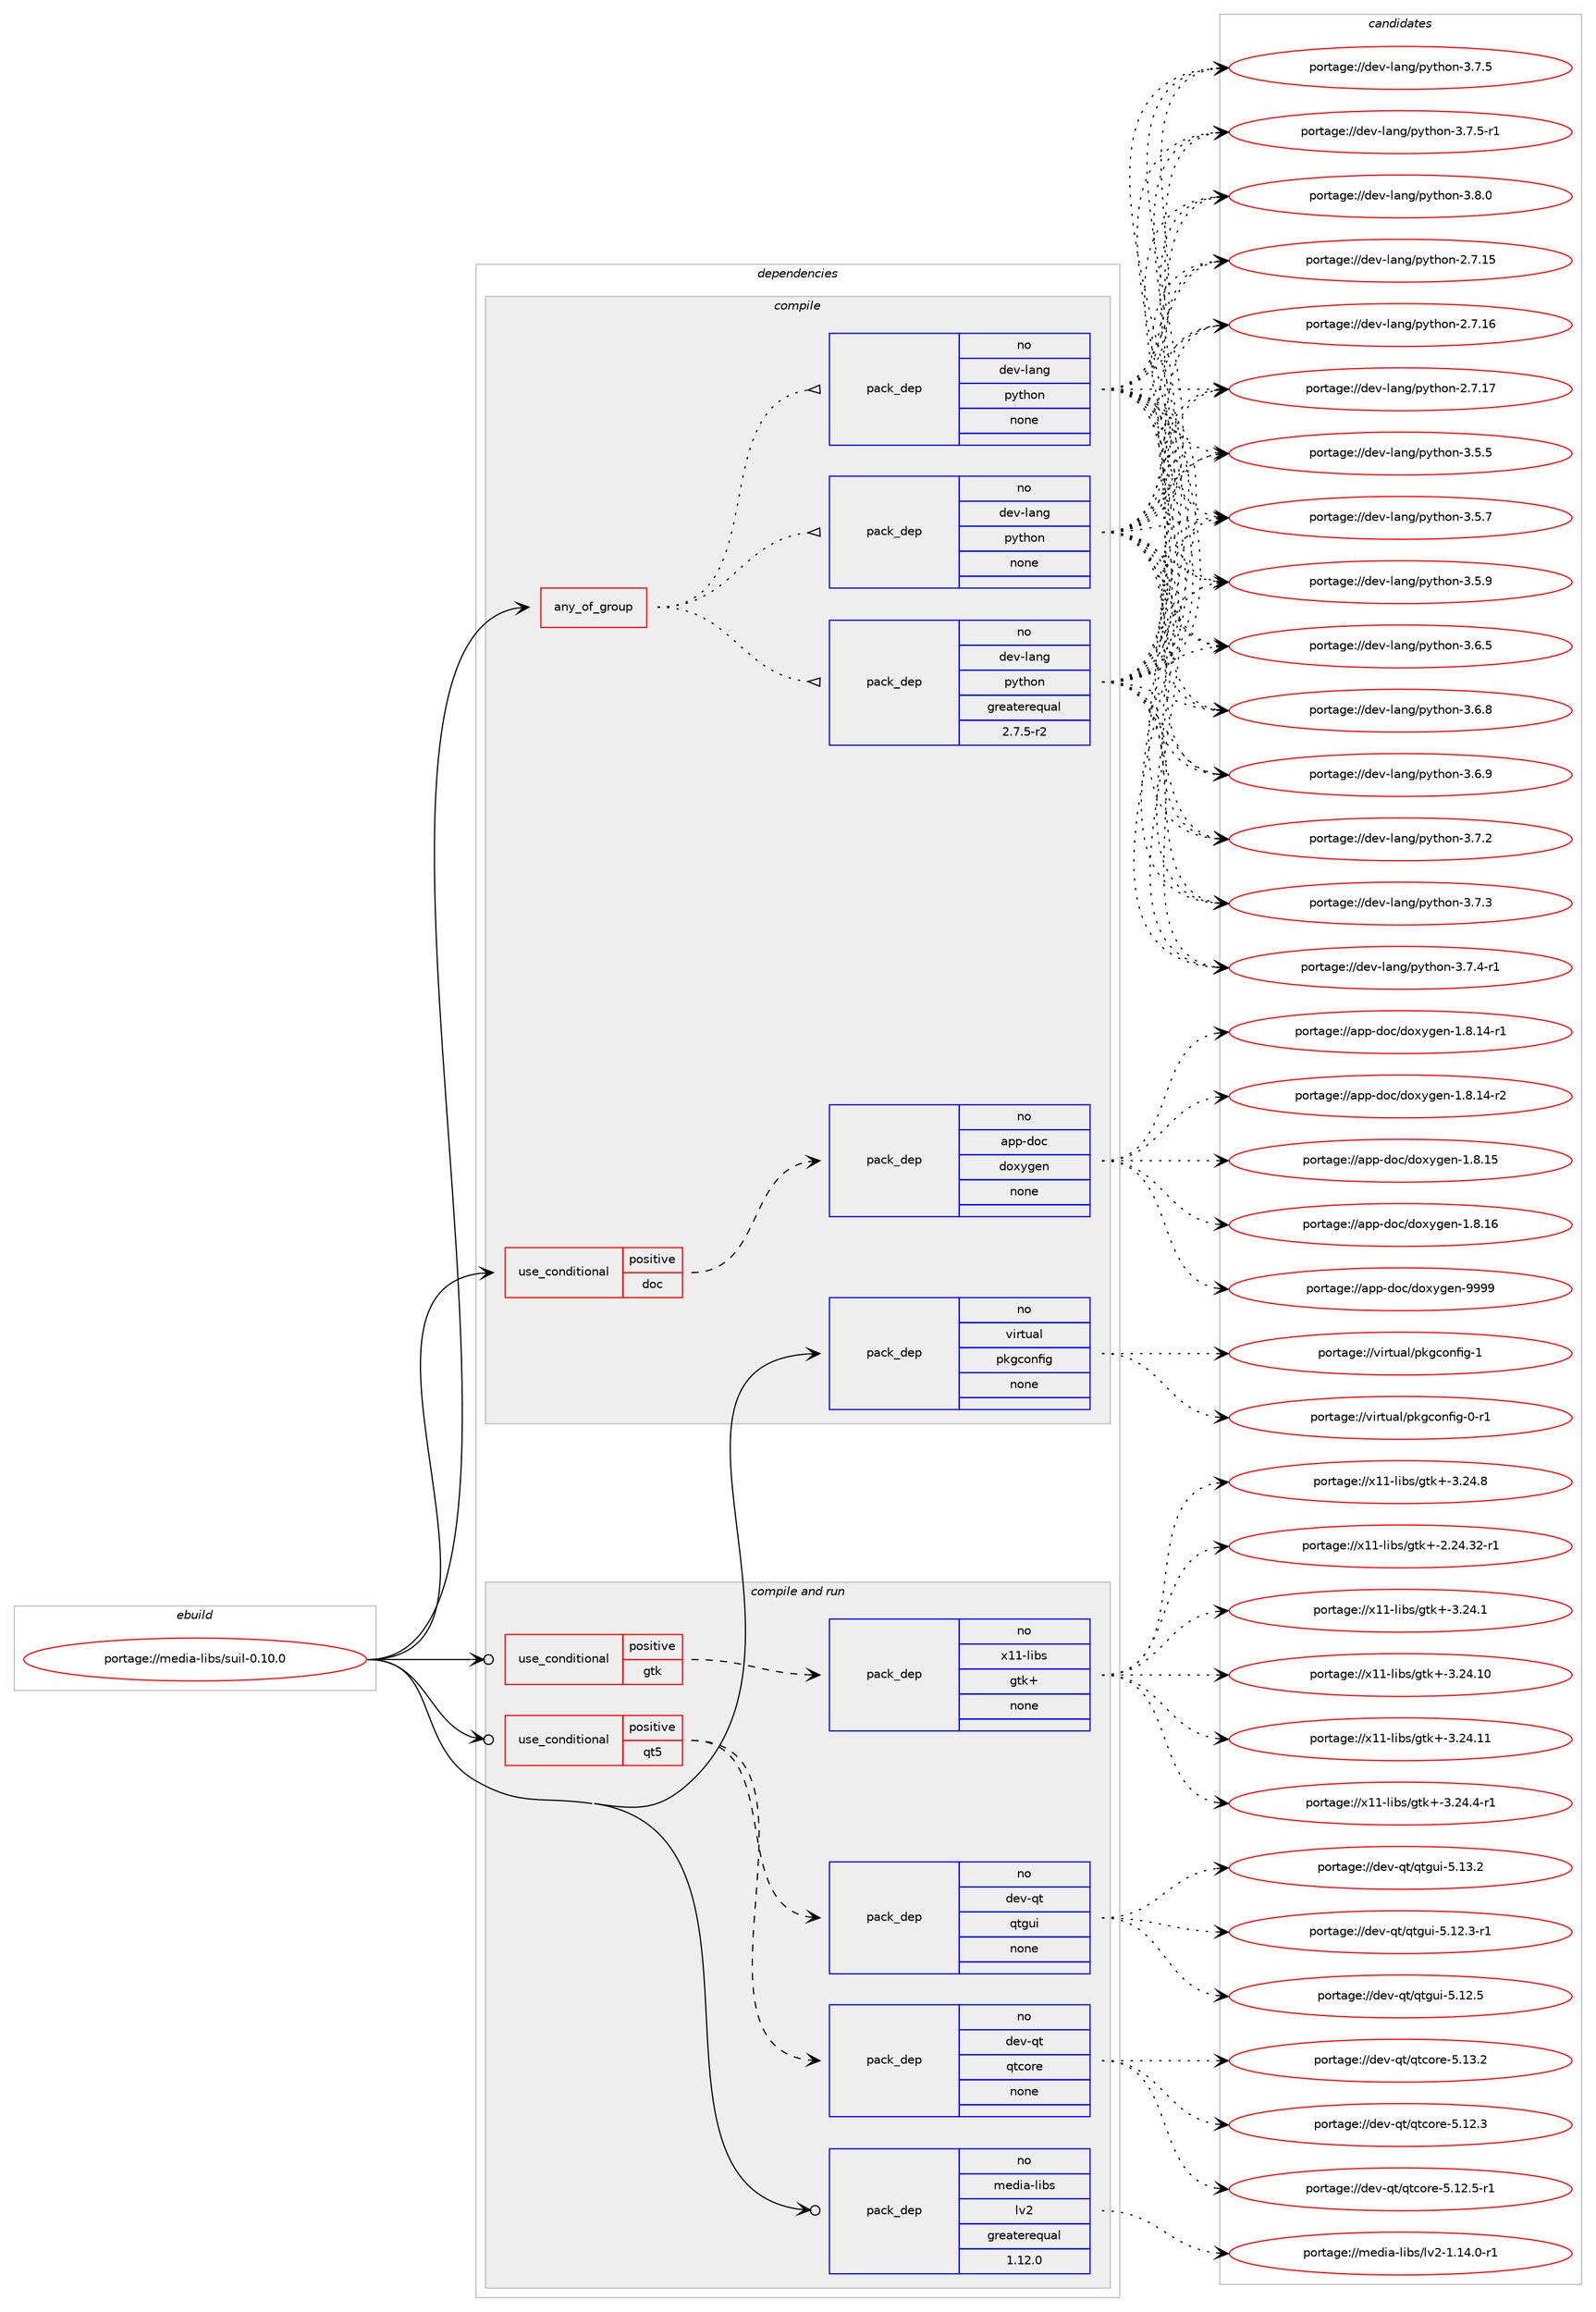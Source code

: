 digraph prolog {

# *************
# Graph options
# *************

newrank=true;
concentrate=true;
compound=true;
graph [rankdir=LR,fontname=Helvetica,fontsize=10,ranksep=1.5];#, ranksep=2.5, nodesep=0.2];
edge  [arrowhead=vee];
node  [fontname=Helvetica,fontsize=10];

# **********
# The ebuild
# **********

subgraph cluster_leftcol {
color=gray;
rank=same;
label=<<i>ebuild</i>>;
id [label="portage://media-libs/suil-0.10.0", color=red, width=4, href="../media-libs/suil-0.10.0.svg"];
}

# ****************
# The dependencies
# ****************

subgraph cluster_midcol {
color=gray;
label=<<i>dependencies</i>>;
subgraph cluster_compile {
fillcolor="#eeeeee";
style=filled;
label=<<i>compile</i>>;
subgraph any5210 {
dependency324621 [label=<<TABLE BORDER="0" CELLBORDER="1" CELLSPACING="0" CELLPADDING="4"><TR><TD CELLPADDING="10">any_of_group</TD></TR></TABLE>>, shape=none, color=red];subgraph pack238119 {
dependency324622 [label=<<TABLE BORDER="0" CELLBORDER="1" CELLSPACING="0" CELLPADDING="4" WIDTH="220"><TR><TD ROWSPAN="6" CELLPADDING="30">pack_dep</TD></TR><TR><TD WIDTH="110">no</TD></TR><TR><TD>dev-lang</TD></TR><TR><TD>python</TD></TR><TR><TD>none</TD></TR><TR><TD></TD></TR></TABLE>>, shape=none, color=blue];
}
dependency324621:e -> dependency324622:w [weight=20,style="dotted",arrowhead="oinv"];
subgraph pack238120 {
dependency324623 [label=<<TABLE BORDER="0" CELLBORDER="1" CELLSPACING="0" CELLPADDING="4" WIDTH="220"><TR><TD ROWSPAN="6" CELLPADDING="30">pack_dep</TD></TR><TR><TD WIDTH="110">no</TD></TR><TR><TD>dev-lang</TD></TR><TR><TD>python</TD></TR><TR><TD>none</TD></TR><TR><TD></TD></TR></TABLE>>, shape=none, color=blue];
}
dependency324621:e -> dependency324623:w [weight=20,style="dotted",arrowhead="oinv"];
subgraph pack238121 {
dependency324624 [label=<<TABLE BORDER="0" CELLBORDER="1" CELLSPACING="0" CELLPADDING="4" WIDTH="220"><TR><TD ROWSPAN="6" CELLPADDING="30">pack_dep</TD></TR><TR><TD WIDTH="110">no</TD></TR><TR><TD>dev-lang</TD></TR><TR><TD>python</TD></TR><TR><TD>greaterequal</TD></TR><TR><TD>2.7.5-r2</TD></TR></TABLE>>, shape=none, color=blue];
}
dependency324621:e -> dependency324624:w [weight=20,style="dotted",arrowhead="oinv"];
}
id:e -> dependency324621:w [weight=20,style="solid",arrowhead="vee"];
subgraph cond81154 {
dependency324625 [label=<<TABLE BORDER="0" CELLBORDER="1" CELLSPACING="0" CELLPADDING="4"><TR><TD ROWSPAN="3" CELLPADDING="10">use_conditional</TD></TR><TR><TD>positive</TD></TR><TR><TD>doc</TD></TR></TABLE>>, shape=none, color=red];
subgraph pack238122 {
dependency324626 [label=<<TABLE BORDER="0" CELLBORDER="1" CELLSPACING="0" CELLPADDING="4" WIDTH="220"><TR><TD ROWSPAN="6" CELLPADDING="30">pack_dep</TD></TR><TR><TD WIDTH="110">no</TD></TR><TR><TD>app-doc</TD></TR><TR><TD>doxygen</TD></TR><TR><TD>none</TD></TR><TR><TD></TD></TR></TABLE>>, shape=none, color=blue];
}
dependency324625:e -> dependency324626:w [weight=20,style="dashed",arrowhead="vee"];
}
id:e -> dependency324625:w [weight=20,style="solid",arrowhead="vee"];
subgraph pack238123 {
dependency324627 [label=<<TABLE BORDER="0" CELLBORDER="1" CELLSPACING="0" CELLPADDING="4" WIDTH="220"><TR><TD ROWSPAN="6" CELLPADDING="30">pack_dep</TD></TR><TR><TD WIDTH="110">no</TD></TR><TR><TD>virtual</TD></TR><TR><TD>pkgconfig</TD></TR><TR><TD>none</TD></TR><TR><TD></TD></TR></TABLE>>, shape=none, color=blue];
}
id:e -> dependency324627:w [weight=20,style="solid",arrowhead="vee"];
}
subgraph cluster_compileandrun {
fillcolor="#eeeeee";
style=filled;
label=<<i>compile and run</i>>;
subgraph cond81155 {
dependency324628 [label=<<TABLE BORDER="0" CELLBORDER="1" CELLSPACING="0" CELLPADDING="4"><TR><TD ROWSPAN="3" CELLPADDING="10">use_conditional</TD></TR><TR><TD>positive</TD></TR><TR><TD>gtk</TD></TR></TABLE>>, shape=none, color=red];
subgraph pack238124 {
dependency324629 [label=<<TABLE BORDER="0" CELLBORDER="1" CELLSPACING="0" CELLPADDING="4" WIDTH="220"><TR><TD ROWSPAN="6" CELLPADDING="30">pack_dep</TD></TR><TR><TD WIDTH="110">no</TD></TR><TR><TD>x11-libs</TD></TR><TR><TD>gtk+</TD></TR><TR><TD>none</TD></TR><TR><TD></TD></TR></TABLE>>, shape=none, color=blue];
}
dependency324628:e -> dependency324629:w [weight=20,style="dashed",arrowhead="vee"];
}
id:e -> dependency324628:w [weight=20,style="solid",arrowhead="odotvee"];
subgraph cond81156 {
dependency324630 [label=<<TABLE BORDER="0" CELLBORDER="1" CELLSPACING="0" CELLPADDING="4"><TR><TD ROWSPAN="3" CELLPADDING="10">use_conditional</TD></TR><TR><TD>positive</TD></TR><TR><TD>qt5</TD></TR></TABLE>>, shape=none, color=red];
subgraph pack238125 {
dependency324631 [label=<<TABLE BORDER="0" CELLBORDER="1" CELLSPACING="0" CELLPADDING="4" WIDTH="220"><TR><TD ROWSPAN="6" CELLPADDING="30">pack_dep</TD></TR><TR><TD WIDTH="110">no</TD></TR><TR><TD>dev-qt</TD></TR><TR><TD>qtcore</TD></TR><TR><TD>none</TD></TR><TR><TD></TD></TR></TABLE>>, shape=none, color=blue];
}
dependency324630:e -> dependency324631:w [weight=20,style="dashed",arrowhead="vee"];
subgraph pack238126 {
dependency324632 [label=<<TABLE BORDER="0" CELLBORDER="1" CELLSPACING="0" CELLPADDING="4" WIDTH="220"><TR><TD ROWSPAN="6" CELLPADDING="30">pack_dep</TD></TR><TR><TD WIDTH="110">no</TD></TR><TR><TD>dev-qt</TD></TR><TR><TD>qtgui</TD></TR><TR><TD>none</TD></TR><TR><TD></TD></TR></TABLE>>, shape=none, color=blue];
}
dependency324630:e -> dependency324632:w [weight=20,style="dashed",arrowhead="vee"];
}
id:e -> dependency324630:w [weight=20,style="solid",arrowhead="odotvee"];
subgraph pack238127 {
dependency324633 [label=<<TABLE BORDER="0" CELLBORDER="1" CELLSPACING="0" CELLPADDING="4" WIDTH="220"><TR><TD ROWSPAN="6" CELLPADDING="30">pack_dep</TD></TR><TR><TD WIDTH="110">no</TD></TR><TR><TD>media-libs</TD></TR><TR><TD>lv2</TD></TR><TR><TD>greaterequal</TD></TR><TR><TD>1.12.0</TD></TR></TABLE>>, shape=none, color=blue];
}
id:e -> dependency324633:w [weight=20,style="solid",arrowhead="odotvee"];
}
subgraph cluster_run {
fillcolor="#eeeeee";
style=filled;
label=<<i>run</i>>;
}
}

# **************
# The candidates
# **************

subgraph cluster_choices {
rank=same;
color=gray;
label=<<i>candidates</i>>;

subgraph choice238119 {
color=black;
nodesep=1;
choiceportage10010111845108971101034711212111610411111045504655464953 [label="portage://dev-lang/python-2.7.15", color=red, width=4,href="../dev-lang/python-2.7.15.svg"];
choiceportage10010111845108971101034711212111610411111045504655464954 [label="portage://dev-lang/python-2.7.16", color=red, width=4,href="../dev-lang/python-2.7.16.svg"];
choiceportage10010111845108971101034711212111610411111045504655464955 [label="portage://dev-lang/python-2.7.17", color=red, width=4,href="../dev-lang/python-2.7.17.svg"];
choiceportage100101118451089711010347112121116104111110455146534653 [label="portage://dev-lang/python-3.5.5", color=red, width=4,href="../dev-lang/python-3.5.5.svg"];
choiceportage100101118451089711010347112121116104111110455146534655 [label="portage://dev-lang/python-3.5.7", color=red, width=4,href="../dev-lang/python-3.5.7.svg"];
choiceportage100101118451089711010347112121116104111110455146534657 [label="portage://dev-lang/python-3.5.9", color=red, width=4,href="../dev-lang/python-3.5.9.svg"];
choiceportage100101118451089711010347112121116104111110455146544653 [label="portage://dev-lang/python-3.6.5", color=red, width=4,href="../dev-lang/python-3.6.5.svg"];
choiceportage100101118451089711010347112121116104111110455146544656 [label="portage://dev-lang/python-3.6.8", color=red, width=4,href="../dev-lang/python-3.6.8.svg"];
choiceportage100101118451089711010347112121116104111110455146544657 [label="portage://dev-lang/python-3.6.9", color=red, width=4,href="../dev-lang/python-3.6.9.svg"];
choiceportage100101118451089711010347112121116104111110455146554650 [label="portage://dev-lang/python-3.7.2", color=red, width=4,href="../dev-lang/python-3.7.2.svg"];
choiceportage100101118451089711010347112121116104111110455146554651 [label="portage://dev-lang/python-3.7.3", color=red, width=4,href="../dev-lang/python-3.7.3.svg"];
choiceportage1001011184510897110103471121211161041111104551465546524511449 [label="portage://dev-lang/python-3.7.4-r1", color=red, width=4,href="../dev-lang/python-3.7.4-r1.svg"];
choiceportage100101118451089711010347112121116104111110455146554653 [label="portage://dev-lang/python-3.7.5", color=red, width=4,href="../dev-lang/python-3.7.5.svg"];
choiceportage1001011184510897110103471121211161041111104551465546534511449 [label="portage://dev-lang/python-3.7.5-r1", color=red, width=4,href="../dev-lang/python-3.7.5-r1.svg"];
choiceportage100101118451089711010347112121116104111110455146564648 [label="portage://dev-lang/python-3.8.0", color=red, width=4,href="../dev-lang/python-3.8.0.svg"];
dependency324622:e -> choiceportage10010111845108971101034711212111610411111045504655464953:w [style=dotted,weight="100"];
dependency324622:e -> choiceportage10010111845108971101034711212111610411111045504655464954:w [style=dotted,weight="100"];
dependency324622:e -> choiceportage10010111845108971101034711212111610411111045504655464955:w [style=dotted,weight="100"];
dependency324622:e -> choiceportage100101118451089711010347112121116104111110455146534653:w [style=dotted,weight="100"];
dependency324622:e -> choiceportage100101118451089711010347112121116104111110455146534655:w [style=dotted,weight="100"];
dependency324622:e -> choiceportage100101118451089711010347112121116104111110455146534657:w [style=dotted,weight="100"];
dependency324622:e -> choiceportage100101118451089711010347112121116104111110455146544653:w [style=dotted,weight="100"];
dependency324622:e -> choiceportage100101118451089711010347112121116104111110455146544656:w [style=dotted,weight="100"];
dependency324622:e -> choiceportage100101118451089711010347112121116104111110455146544657:w [style=dotted,weight="100"];
dependency324622:e -> choiceportage100101118451089711010347112121116104111110455146554650:w [style=dotted,weight="100"];
dependency324622:e -> choiceportage100101118451089711010347112121116104111110455146554651:w [style=dotted,weight="100"];
dependency324622:e -> choiceportage1001011184510897110103471121211161041111104551465546524511449:w [style=dotted,weight="100"];
dependency324622:e -> choiceportage100101118451089711010347112121116104111110455146554653:w [style=dotted,weight="100"];
dependency324622:e -> choiceportage1001011184510897110103471121211161041111104551465546534511449:w [style=dotted,weight="100"];
dependency324622:e -> choiceportage100101118451089711010347112121116104111110455146564648:w [style=dotted,weight="100"];
}
subgraph choice238120 {
color=black;
nodesep=1;
choiceportage10010111845108971101034711212111610411111045504655464953 [label="portage://dev-lang/python-2.7.15", color=red, width=4,href="../dev-lang/python-2.7.15.svg"];
choiceportage10010111845108971101034711212111610411111045504655464954 [label="portage://dev-lang/python-2.7.16", color=red, width=4,href="../dev-lang/python-2.7.16.svg"];
choiceportage10010111845108971101034711212111610411111045504655464955 [label="portage://dev-lang/python-2.7.17", color=red, width=4,href="../dev-lang/python-2.7.17.svg"];
choiceportage100101118451089711010347112121116104111110455146534653 [label="portage://dev-lang/python-3.5.5", color=red, width=4,href="../dev-lang/python-3.5.5.svg"];
choiceportage100101118451089711010347112121116104111110455146534655 [label="portage://dev-lang/python-3.5.7", color=red, width=4,href="../dev-lang/python-3.5.7.svg"];
choiceportage100101118451089711010347112121116104111110455146534657 [label="portage://dev-lang/python-3.5.9", color=red, width=4,href="../dev-lang/python-3.5.9.svg"];
choiceportage100101118451089711010347112121116104111110455146544653 [label="portage://dev-lang/python-3.6.5", color=red, width=4,href="../dev-lang/python-3.6.5.svg"];
choiceportage100101118451089711010347112121116104111110455146544656 [label="portage://dev-lang/python-3.6.8", color=red, width=4,href="../dev-lang/python-3.6.8.svg"];
choiceportage100101118451089711010347112121116104111110455146544657 [label="portage://dev-lang/python-3.6.9", color=red, width=4,href="../dev-lang/python-3.6.9.svg"];
choiceportage100101118451089711010347112121116104111110455146554650 [label="portage://dev-lang/python-3.7.2", color=red, width=4,href="../dev-lang/python-3.7.2.svg"];
choiceportage100101118451089711010347112121116104111110455146554651 [label="portage://dev-lang/python-3.7.3", color=red, width=4,href="../dev-lang/python-3.7.3.svg"];
choiceportage1001011184510897110103471121211161041111104551465546524511449 [label="portage://dev-lang/python-3.7.4-r1", color=red, width=4,href="../dev-lang/python-3.7.4-r1.svg"];
choiceportage100101118451089711010347112121116104111110455146554653 [label="portage://dev-lang/python-3.7.5", color=red, width=4,href="../dev-lang/python-3.7.5.svg"];
choiceportage1001011184510897110103471121211161041111104551465546534511449 [label="portage://dev-lang/python-3.7.5-r1", color=red, width=4,href="../dev-lang/python-3.7.5-r1.svg"];
choiceportage100101118451089711010347112121116104111110455146564648 [label="portage://dev-lang/python-3.8.0", color=red, width=4,href="../dev-lang/python-3.8.0.svg"];
dependency324623:e -> choiceportage10010111845108971101034711212111610411111045504655464953:w [style=dotted,weight="100"];
dependency324623:e -> choiceportage10010111845108971101034711212111610411111045504655464954:w [style=dotted,weight="100"];
dependency324623:e -> choiceportage10010111845108971101034711212111610411111045504655464955:w [style=dotted,weight="100"];
dependency324623:e -> choiceportage100101118451089711010347112121116104111110455146534653:w [style=dotted,weight="100"];
dependency324623:e -> choiceportage100101118451089711010347112121116104111110455146534655:w [style=dotted,weight="100"];
dependency324623:e -> choiceportage100101118451089711010347112121116104111110455146534657:w [style=dotted,weight="100"];
dependency324623:e -> choiceportage100101118451089711010347112121116104111110455146544653:w [style=dotted,weight="100"];
dependency324623:e -> choiceportage100101118451089711010347112121116104111110455146544656:w [style=dotted,weight="100"];
dependency324623:e -> choiceportage100101118451089711010347112121116104111110455146544657:w [style=dotted,weight="100"];
dependency324623:e -> choiceportage100101118451089711010347112121116104111110455146554650:w [style=dotted,weight="100"];
dependency324623:e -> choiceportage100101118451089711010347112121116104111110455146554651:w [style=dotted,weight="100"];
dependency324623:e -> choiceportage1001011184510897110103471121211161041111104551465546524511449:w [style=dotted,weight="100"];
dependency324623:e -> choiceportage100101118451089711010347112121116104111110455146554653:w [style=dotted,weight="100"];
dependency324623:e -> choiceportage1001011184510897110103471121211161041111104551465546534511449:w [style=dotted,weight="100"];
dependency324623:e -> choiceportage100101118451089711010347112121116104111110455146564648:w [style=dotted,weight="100"];
}
subgraph choice238121 {
color=black;
nodesep=1;
choiceportage10010111845108971101034711212111610411111045504655464953 [label="portage://dev-lang/python-2.7.15", color=red, width=4,href="../dev-lang/python-2.7.15.svg"];
choiceportage10010111845108971101034711212111610411111045504655464954 [label="portage://dev-lang/python-2.7.16", color=red, width=4,href="../dev-lang/python-2.7.16.svg"];
choiceportage10010111845108971101034711212111610411111045504655464955 [label="portage://dev-lang/python-2.7.17", color=red, width=4,href="../dev-lang/python-2.7.17.svg"];
choiceportage100101118451089711010347112121116104111110455146534653 [label="portage://dev-lang/python-3.5.5", color=red, width=4,href="../dev-lang/python-3.5.5.svg"];
choiceportage100101118451089711010347112121116104111110455146534655 [label="portage://dev-lang/python-3.5.7", color=red, width=4,href="../dev-lang/python-3.5.7.svg"];
choiceportage100101118451089711010347112121116104111110455146534657 [label="portage://dev-lang/python-3.5.9", color=red, width=4,href="../dev-lang/python-3.5.9.svg"];
choiceportage100101118451089711010347112121116104111110455146544653 [label="portage://dev-lang/python-3.6.5", color=red, width=4,href="../dev-lang/python-3.6.5.svg"];
choiceportage100101118451089711010347112121116104111110455146544656 [label="portage://dev-lang/python-3.6.8", color=red, width=4,href="../dev-lang/python-3.6.8.svg"];
choiceportage100101118451089711010347112121116104111110455146544657 [label="portage://dev-lang/python-3.6.9", color=red, width=4,href="../dev-lang/python-3.6.9.svg"];
choiceportage100101118451089711010347112121116104111110455146554650 [label="portage://dev-lang/python-3.7.2", color=red, width=4,href="../dev-lang/python-3.7.2.svg"];
choiceportage100101118451089711010347112121116104111110455146554651 [label="portage://dev-lang/python-3.7.3", color=red, width=4,href="../dev-lang/python-3.7.3.svg"];
choiceportage1001011184510897110103471121211161041111104551465546524511449 [label="portage://dev-lang/python-3.7.4-r1", color=red, width=4,href="../dev-lang/python-3.7.4-r1.svg"];
choiceportage100101118451089711010347112121116104111110455146554653 [label="portage://dev-lang/python-3.7.5", color=red, width=4,href="../dev-lang/python-3.7.5.svg"];
choiceportage1001011184510897110103471121211161041111104551465546534511449 [label="portage://dev-lang/python-3.7.5-r1", color=red, width=4,href="../dev-lang/python-3.7.5-r1.svg"];
choiceportage100101118451089711010347112121116104111110455146564648 [label="portage://dev-lang/python-3.8.0", color=red, width=4,href="../dev-lang/python-3.8.0.svg"];
dependency324624:e -> choiceportage10010111845108971101034711212111610411111045504655464953:w [style=dotted,weight="100"];
dependency324624:e -> choiceportage10010111845108971101034711212111610411111045504655464954:w [style=dotted,weight="100"];
dependency324624:e -> choiceportage10010111845108971101034711212111610411111045504655464955:w [style=dotted,weight="100"];
dependency324624:e -> choiceportage100101118451089711010347112121116104111110455146534653:w [style=dotted,weight="100"];
dependency324624:e -> choiceportage100101118451089711010347112121116104111110455146534655:w [style=dotted,weight="100"];
dependency324624:e -> choiceportage100101118451089711010347112121116104111110455146534657:w [style=dotted,weight="100"];
dependency324624:e -> choiceportage100101118451089711010347112121116104111110455146544653:w [style=dotted,weight="100"];
dependency324624:e -> choiceportage100101118451089711010347112121116104111110455146544656:w [style=dotted,weight="100"];
dependency324624:e -> choiceportage100101118451089711010347112121116104111110455146544657:w [style=dotted,weight="100"];
dependency324624:e -> choiceportage100101118451089711010347112121116104111110455146554650:w [style=dotted,weight="100"];
dependency324624:e -> choiceportage100101118451089711010347112121116104111110455146554651:w [style=dotted,weight="100"];
dependency324624:e -> choiceportage1001011184510897110103471121211161041111104551465546524511449:w [style=dotted,weight="100"];
dependency324624:e -> choiceportage100101118451089711010347112121116104111110455146554653:w [style=dotted,weight="100"];
dependency324624:e -> choiceportage1001011184510897110103471121211161041111104551465546534511449:w [style=dotted,weight="100"];
dependency324624:e -> choiceportage100101118451089711010347112121116104111110455146564648:w [style=dotted,weight="100"];
}
subgraph choice238122 {
color=black;
nodesep=1;
choiceportage97112112451001119947100111120121103101110454946564649524511449 [label="portage://app-doc/doxygen-1.8.14-r1", color=red, width=4,href="../app-doc/doxygen-1.8.14-r1.svg"];
choiceportage97112112451001119947100111120121103101110454946564649524511450 [label="portage://app-doc/doxygen-1.8.14-r2", color=red, width=4,href="../app-doc/doxygen-1.8.14-r2.svg"];
choiceportage9711211245100111994710011112012110310111045494656464953 [label="portage://app-doc/doxygen-1.8.15", color=red, width=4,href="../app-doc/doxygen-1.8.15.svg"];
choiceportage9711211245100111994710011112012110310111045494656464954 [label="portage://app-doc/doxygen-1.8.16", color=red, width=4,href="../app-doc/doxygen-1.8.16.svg"];
choiceportage971121124510011199471001111201211031011104557575757 [label="portage://app-doc/doxygen-9999", color=red, width=4,href="../app-doc/doxygen-9999.svg"];
dependency324626:e -> choiceportage97112112451001119947100111120121103101110454946564649524511449:w [style=dotted,weight="100"];
dependency324626:e -> choiceportage97112112451001119947100111120121103101110454946564649524511450:w [style=dotted,weight="100"];
dependency324626:e -> choiceportage9711211245100111994710011112012110310111045494656464953:w [style=dotted,weight="100"];
dependency324626:e -> choiceportage9711211245100111994710011112012110310111045494656464954:w [style=dotted,weight="100"];
dependency324626:e -> choiceportage971121124510011199471001111201211031011104557575757:w [style=dotted,weight="100"];
}
subgraph choice238123 {
color=black;
nodesep=1;
choiceportage11810511411611797108471121071039911111010210510345484511449 [label="portage://virtual/pkgconfig-0-r1", color=red, width=4,href="../virtual/pkgconfig-0-r1.svg"];
choiceportage1181051141161179710847112107103991111101021051034549 [label="portage://virtual/pkgconfig-1", color=red, width=4,href="../virtual/pkgconfig-1.svg"];
dependency324627:e -> choiceportage11810511411611797108471121071039911111010210510345484511449:w [style=dotted,weight="100"];
dependency324627:e -> choiceportage1181051141161179710847112107103991111101021051034549:w [style=dotted,weight="100"];
}
subgraph choice238124 {
color=black;
nodesep=1;
choiceportage12049494510810598115471031161074345504650524651504511449 [label="portage://x11-libs/gtk+-2.24.32-r1", color=red, width=4,href="../x11-libs/gtk+-2.24.32-r1.svg"];
choiceportage12049494510810598115471031161074345514650524649 [label="portage://x11-libs/gtk+-3.24.1", color=red, width=4,href="../x11-libs/gtk+-3.24.1.svg"];
choiceportage1204949451081059811547103116107434551465052464948 [label="portage://x11-libs/gtk+-3.24.10", color=red, width=4,href="../x11-libs/gtk+-3.24.10.svg"];
choiceportage1204949451081059811547103116107434551465052464949 [label="portage://x11-libs/gtk+-3.24.11", color=red, width=4,href="../x11-libs/gtk+-3.24.11.svg"];
choiceportage120494945108105981154710311610743455146505246524511449 [label="portage://x11-libs/gtk+-3.24.4-r1", color=red, width=4,href="../x11-libs/gtk+-3.24.4-r1.svg"];
choiceportage12049494510810598115471031161074345514650524656 [label="portage://x11-libs/gtk+-3.24.8", color=red, width=4,href="../x11-libs/gtk+-3.24.8.svg"];
dependency324629:e -> choiceportage12049494510810598115471031161074345504650524651504511449:w [style=dotted,weight="100"];
dependency324629:e -> choiceportage12049494510810598115471031161074345514650524649:w [style=dotted,weight="100"];
dependency324629:e -> choiceportage1204949451081059811547103116107434551465052464948:w [style=dotted,weight="100"];
dependency324629:e -> choiceportage1204949451081059811547103116107434551465052464949:w [style=dotted,weight="100"];
dependency324629:e -> choiceportage120494945108105981154710311610743455146505246524511449:w [style=dotted,weight="100"];
dependency324629:e -> choiceportage12049494510810598115471031161074345514650524656:w [style=dotted,weight="100"];
}
subgraph choice238125 {
color=black;
nodesep=1;
choiceportage10010111845113116471131169911111410145534649504651 [label="portage://dev-qt/qtcore-5.12.3", color=red, width=4,href="../dev-qt/qtcore-5.12.3.svg"];
choiceportage100101118451131164711311699111114101455346495046534511449 [label="portage://dev-qt/qtcore-5.12.5-r1", color=red, width=4,href="../dev-qt/qtcore-5.12.5-r1.svg"];
choiceportage10010111845113116471131169911111410145534649514650 [label="portage://dev-qt/qtcore-5.13.2", color=red, width=4,href="../dev-qt/qtcore-5.13.2.svg"];
dependency324631:e -> choiceportage10010111845113116471131169911111410145534649504651:w [style=dotted,weight="100"];
dependency324631:e -> choiceportage100101118451131164711311699111114101455346495046534511449:w [style=dotted,weight="100"];
dependency324631:e -> choiceportage10010111845113116471131169911111410145534649514650:w [style=dotted,weight="100"];
}
subgraph choice238126 {
color=black;
nodesep=1;
choiceportage1001011184511311647113116103117105455346495046514511449 [label="portage://dev-qt/qtgui-5.12.3-r1", color=red, width=4,href="../dev-qt/qtgui-5.12.3-r1.svg"];
choiceportage100101118451131164711311610311710545534649504653 [label="portage://dev-qt/qtgui-5.12.5", color=red, width=4,href="../dev-qt/qtgui-5.12.5.svg"];
choiceportage100101118451131164711311610311710545534649514650 [label="portage://dev-qt/qtgui-5.13.2", color=red, width=4,href="../dev-qt/qtgui-5.13.2.svg"];
dependency324632:e -> choiceportage1001011184511311647113116103117105455346495046514511449:w [style=dotted,weight="100"];
dependency324632:e -> choiceportage100101118451131164711311610311710545534649504653:w [style=dotted,weight="100"];
dependency324632:e -> choiceportage100101118451131164711311610311710545534649514650:w [style=dotted,weight="100"];
}
subgraph choice238127 {
color=black;
nodesep=1;
choiceportage1091011001059745108105981154710811850454946495246484511449 [label="portage://media-libs/lv2-1.14.0-r1", color=red, width=4,href="../media-libs/lv2-1.14.0-r1.svg"];
dependency324633:e -> choiceportage1091011001059745108105981154710811850454946495246484511449:w [style=dotted,weight="100"];
}
}

}
